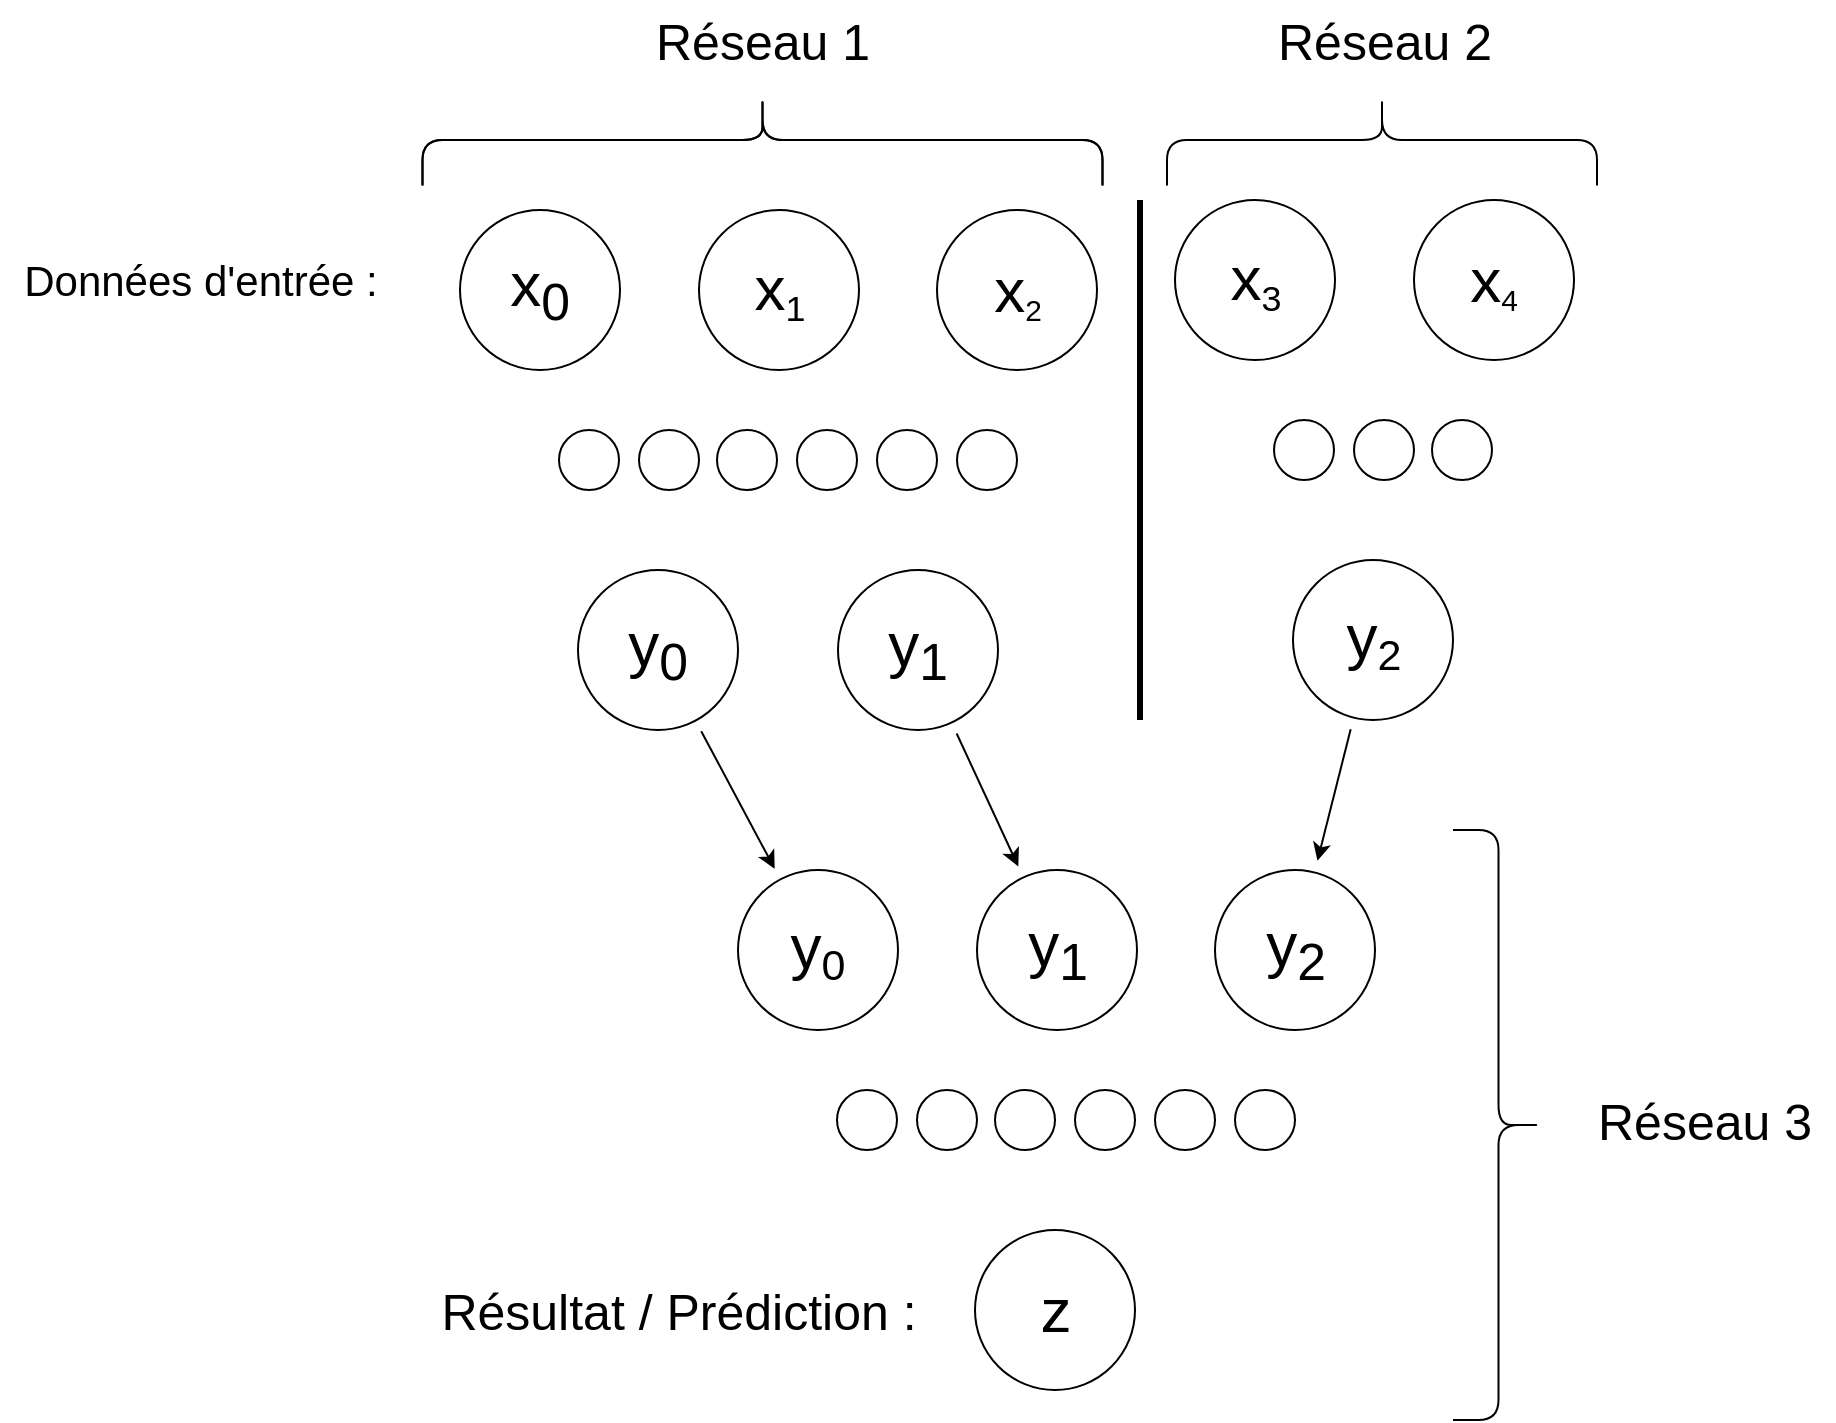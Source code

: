<mxfile version="21.1.7" type="device">
  <diagram name="Page-1" id="eSGPz2PkQ68OlhfAAy5j">
    <mxGraphModel dx="2021" dy="728" grid="1" gridSize="10" guides="1" tooltips="1" connect="1" arrows="1" fold="1" page="1" pageScale="1" pageWidth="827" pageHeight="1169" math="0" shadow="0">
      <root>
        <mxCell id="0" />
        <mxCell id="1" parent="0" />
        <mxCell id="yu2YrN1lCY7kf-JPa3mP-1" value=" &lt;p style=&quot;font-size: 31px;&quot;&gt;x&lt;sub&gt;0&lt;/sub&gt;&lt;/p&gt;" style="ellipse;whiteSpace=wrap;html=1;aspect=fixed;" parent="1" vertex="1">
          <mxGeometry x="170" y="190" width="80" height="80" as="geometry" />
        </mxCell>
        <mxCell id="yu2YrN1lCY7kf-JPa3mP-67" style="rounded=0;orthogonalLoop=1;jettySize=auto;html=1;targetPerimeterSpacing=6;sourcePerimeterSpacing=6;" parent="1" source="yu2YrN1lCY7kf-JPa3mP-3" target="yu2YrN1lCY7kf-JPa3mP-51" edge="1">
          <mxGeometry relative="1" as="geometry" />
        </mxCell>
        <mxCell id="yu2YrN1lCY7kf-JPa3mP-3" value="&lt;font style=&quot;font-size: 31px;&quot;&gt;y&lt;sub&gt;1&lt;/sub&gt;&lt;/font&gt;" style="ellipse;whiteSpace=wrap;html=1;aspect=fixed;" parent="1" vertex="1">
          <mxGeometry x="359" y="370" width="80" height="80" as="geometry" />
        </mxCell>
        <mxCell id="yu2YrN1lCY7kf-JPa3mP-66" style="rounded=0;orthogonalLoop=1;jettySize=auto;html=1;targetPerimeterSpacing=6;sourcePerimeterSpacing=6;" parent="1" source="yu2YrN1lCY7kf-JPa3mP-12" target="yu2YrN1lCY7kf-JPa3mP-42" edge="1">
          <mxGeometry relative="1" as="geometry" />
        </mxCell>
        <mxCell id="yu2YrN1lCY7kf-JPa3mP-12" value="&lt;font style=&quot;font-size: 31px;&quot;&gt;y&lt;sub&gt;0&lt;/sub&gt;&lt;/font&gt;" style="ellipse;whiteSpace=wrap;html=1;aspect=fixed;" parent="1" vertex="1">
          <mxGeometry x="229" y="370" width="80" height="80" as="geometry" />
        </mxCell>
        <mxCell id="yu2YrN1lCY7kf-JPa3mP-20" value="" style="ellipse;whiteSpace=wrap;html=1;aspect=fixed;" parent="1" vertex="1">
          <mxGeometry x="219.5" y="300" width="30" height="30" as="geometry" />
        </mxCell>
        <mxCell id="yu2YrN1lCY7kf-JPa3mP-24" value="" style="ellipse;whiteSpace=wrap;html=1;aspect=fixed;" parent="1" vertex="1">
          <mxGeometry x="259.5" y="300" width="30" height="30" as="geometry" />
        </mxCell>
        <mxCell id="yu2YrN1lCY7kf-JPa3mP-25" value="" style="ellipse;whiteSpace=wrap;html=1;aspect=fixed;" parent="1" vertex="1">
          <mxGeometry x="298.5" y="300" width="30" height="30" as="geometry" />
        </mxCell>
        <mxCell id="yu2YrN1lCY7kf-JPa3mP-26" value="" style="ellipse;whiteSpace=wrap;html=1;aspect=fixed;" parent="1" vertex="1">
          <mxGeometry x="338.5" y="300" width="30" height="30" as="geometry" />
        </mxCell>
        <mxCell id="yu2YrN1lCY7kf-JPa3mP-27" value="" style="ellipse;whiteSpace=wrap;html=1;aspect=fixed;" parent="1" vertex="1">
          <mxGeometry x="378.5" y="300" width="30" height="30" as="geometry" />
        </mxCell>
        <mxCell id="yu2YrN1lCY7kf-JPa3mP-28" value="" style="ellipse;whiteSpace=wrap;html=1;aspect=fixed;" parent="1" vertex="1">
          <mxGeometry x="418.5" y="300" width="30" height="30" as="geometry" />
        </mxCell>
        <mxCell id="yu2YrN1lCY7kf-JPa3mP-29" value=" &lt;p style=&quot;&quot;&gt;&lt;span style=&quot;font-size: 31px;&quot;&gt;x&lt;/span&gt;&lt;span style=&quot;font-size: 21.528px;&quot;&gt;&lt;sub&gt;1&lt;/sub&gt;&lt;/span&gt;&lt;/p&gt;" style="ellipse;whiteSpace=wrap;html=1;aspect=fixed;" parent="1" vertex="1">
          <mxGeometry x="289.5" y="190" width="80" height="80" as="geometry" />
        </mxCell>
        <mxCell id="yu2YrN1lCY7kf-JPa3mP-30" value=" &lt;p style=&quot;&quot;&gt;&lt;span style=&quot;font-size: 31px;&quot;&gt;x&lt;/span&gt;&lt;span style=&quot;font-size: 17.94px;&quot;&gt;&lt;sub&gt;2&lt;/sub&gt;&lt;/span&gt;&lt;/p&gt;" style="ellipse;whiteSpace=wrap;html=1;aspect=fixed;" parent="1" vertex="1">
          <mxGeometry x="408.5" y="190" width="80" height="80" as="geometry" />
        </mxCell>
        <mxCell id="yu2YrN1lCY7kf-JPa3mP-31" value=" &lt;p style=&quot;&quot;&gt;&lt;span style=&quot;font-size: 31px;&quot;&gt;x&lt;/span&gt;&lt;span style=&quot;font-size: 21.528px;&quot;&gt;&lt;sub&gt;3&lt;/sub&gt;&lt;/span&gt;&lt;/p&gt;" style="ellipse;whiteSpace=wrap;html=1;aspect=fixed;" parent="1" vertex="1">
          <mxGeometry x="527.5" y="185" width="80" height="80" as="geometry" />
        </mxCell>
        <mxCell id="yu2YrN1lCY7kf-JPa3mP-68" style="rounded=0;orthogonalLoop=1;jettySize=auto;html=1;targetPerimeterSpacing=6;sourcePerimeterSpacing=6;" parent="1" source="yu2YrN1lCY7kf-JPa3mP-33" target="yu2YrN1lCY7kf-JPa3mP-52" edge="1">
          <mxGeometry relative="1" as="geometry" />
        </mxCell>
        <mxCell id="yu2YrN1lCY7kf-JPa3mP-33" value="&lt;font style=&quot;font-size: 31px;&quot;&gt;y&lt;/font&gt;&lt;font style=&quot;font-size: 25.833px;&quot;&gt;&lt;sub&gt;2&lt;/sub&gt;&lt;/font&gt;" style="ellipse;whiteSpace=wrap;html=1;aspect=fixed;" parent="1" vertex="1">
          <mxGeometry x="586.5" y="365" width="80" height="80" as="geometry" />
        </mxCell>
        <mxCell id="yu2YrN1lCY7kf-JPa3mP-34" value="" style="ellipse;whiteSpace=wrap;html=1;aspect=fixed;" parent="1" vertex="1">
          <mxGeometry x="577" y="295" width="30" height="30" as="geometry" />
        </mxCell>
        <mxCell id="yu2YrN1lCY7kf-JPa3mP-35" value="" style="ellipse;whiteSpace=wrap;html=1;aspect=fixed;" parent="1" vertex="1">
          <mxGeometry x="617" y="295" width="30" height="30" as="geometry" />
        </mxCell>
        <mxCell id="yu2YrN1lCY7kf-JPa3mP-36" value="" style="ellipse;whiteSpace=wrap;html=1;aspect=fixed;" parent="1" vertex="1">
          <mxGeometry x="656" y="295" width="30" height="30" as="geometry" />
        </mxCell>
        <mxCell id="yu2YrN1lCY7kf-JPa3mP-40" value=" &lt;p style=&quot;&quot;&gt;&lt;span style=&quot;font-size: 31px;&quot;&gt;x&lt;/span&gt;&lt;span style=&quot;font-size: 17.94px;&quot;&gt;&lt;sub&gt;4&lt;/sub&gt;&lt;/span&gt;&lt;/p&gt;" style="ellipse;whiteSpace=wrap;html=1;aspect=fixed;" parent="1" vertex="1">
          <mxGeometry x="647" y="185" width="80" height="80" as="geometry" />
        </mxCell>
        <mxCell id="yu2YrN1lCY7kf-JPa3mP-42" value=" &lt;p style=&quot;&quot;&gt;&lt;sub style=&quot;&quot;&gt;&lt;span style=&quot;font-size: 31px;&quot;&gt;y&lt;/span&gt;&lt;span style=&quot;font-size: 25.833px;&quot;&gt;&lt;sub&gt;0&lt;/sub&gt;&lt;/span&gt;&lt;/sub&gt;&lt;/p&gt;" style="ellipse;whiteSpace=wrap;html=1;aspect=fixed;" parent="1" vertex="1">
          <mxGeometry x="309" y="520" width="80" height="80" as="geometry" />
        </mxCell>
        <mxCell id="yu2YrN1lCY7kf-JPa3mP-44" value="&lt;span style=&quot;font-size: 31px;&quot;&gt;z&lt;/span&gt;" style="ellipse;whiteSpace=wrap;html=1;aspect=fixed;" parent="1" vertex="1">
          <mxGeometry x="427.5" y="700" width="80" height="80" as="geometry" />
        </mxCell>
        <mxCell id="yu2YrN1lCY7kf-JPa3mP-45" value="" style="ellipse;whiteSpace=wrap;html=1;aspect=fixed;" parent="1" vertex="1">
          <mxGeometry x="358.5" y="630" width="30" height="30" as="geometry" />
        </mxCell>
        <mxCell id="yu2YrN1lCY7kf-JPa3mP-46" value="" style="ellipse;whiteSpace=wrap;html=1;aspect=fixed;" parent="1" vertex="1">
          <mxGeometry x="398.5" y="630" width="30" height="30" as="geometry" />
        </mxCell>
        <mxCell id="yu2YrN1lCY7kf-JPa3mP-47" value="" style="ellipse;whiteSpace=wrap;html=1;aspect=fixed;" parent="1" vertex="1">
          <mxGeometry x="437.5" y="630" width="30" height="30" as="geometry" />
        </mxCell>
        <mxCell id="yu2YrN1lCY7kf-JPa3mP-48" value="" style="ellipse;whiteSpace=wrap;html=1;aspect=fixed;" parent="1" vertex="1">
          <mxGeometry x="477.5" y="630" width="30" height="30" as="geometry" />
        </mxCell>
        <mxCell id="yu2YrN1lCY7kf-JPa3mP-49" value="" style="ellipse;whiteSpace=wrap;html=1;aspect=fixed;" parent="1" vertex="1">
          <mxGeometry x="517.5" y="630" width="30" height="30" as="geometry" />
        </mxCell>
        <mxCell id="yu2YrN1lCY7kf-JPa3mP-50" value="" style="ellipse;whiteSpace=wrap;html=1;aspect=fixed;" parent="1" vertex="1">
          <mxGeometry x="557.5" y="630" width="30" height="30" as="geometry" />
        </mxCell>
        <mxCell id="yu2YrN1lCY7kf-JPa3mP-51" value=" &lt;p style=&quot;&quot;&gt;&lt;span style=&quot;font-size: 31px;&quot;&gt;y&lt;sub&gt;1&lt;/sub&gt;&lt;/span&gt;&lt;/p&gt;" style="ellipse;whiteSpace=wrap;html=1;aspect=fixed;" parent="1" vertex="1">
          <mxGeometry x="428.5" y="520" width="80" height="80" as="geometry" />
        </mxCell>
        <mxCell id="yu2YrN1lCY7kf-JPa3mP-52" value=" &lt;p style=&quot;&quot;&gt;&lt;span style=&quot;font-size: 31px;&quot;&gt;y&lt;sub&gt;2&lt;/sub&gt;&lt;/span&gt;&lt;/p&gt;" style="ellipse;whiteSpace=wrap;html=1;aspect=fixed;" parent="1" vertex="1">
          <mxGeometry x="547.5" y="520" width="80" height="80" as="geometry" />
        </mxCell>
        <mxCell id="yu2YrN1lCY7kf-JPa3mP-54" value="" style="endArrow=none;html=1;rounded=0;strokeWidth=3;" parent="1" edge="1">
          <mxGeometry width="50" height="50" relative="1" as="geometry">
            <mxPoint x="510" y="445" as="sourcePoint" />
            <mxPoint x="510" y="185" as="targetPoint" />
          </mxGeometry>
        </mxCell>
        <mxCell id="yu2YrN1lCY7kf-JPa3mP-58" value="" style="shape=curlyBracket;whiteSpace=wrap;html=1;rounded=1;labelPosition=left;verticalLabelPosition=middle;align=right;verticalAlign=middle;rotation=90;" parent="1" vertex="1">
          <mxGeometry x="298.5" y="-15" width="45.5" height="340" as="geometry" />
        </mxCell>
        <mxCell id="yu2YrN1lCY7kf-JPa3mP-59" value="&lt;font style=&quot;font-size: 25px;&quot;&gt;Réseau 1&lt;/font&gt;" style="text;html=1;align=center;verticalAlign=middle;resizable=0;points=[];autosize=1;strokeColor=none;fillColor=none;" parent="1" vertex="1">
          <mxGeometry x="256.25" y="85" width="130" height="40" as="geometry" />
        </mxCell>
        <mxCell id="yu2YrN1lCY7kf-JPa3mP-61" value="" style="shape=curlyBracket;whiteSpace=wrap;html=1;rounded=1;labelPosition=left;verticalLabelPosition=middle;align=right;verticalAlign=middle;rotation=90;" parent="1" vertex="1">
          <mxGeometry x="298.5" y="-15" width="45.5" height="340" as="geometry" />
        </mxCell>
        <mxCell id="yu2YrN1lCY7kf-JPa3mP-62" value="&lt;font style=&quot;font-size: 25px;&quot;&gt;Réseau 2&lt;/font&gt;" style="text;html=1;align=center;verticalAlign=middle;resizable=0;points=[];autosize=1;strokeColor=none;fillColor=none;" parent="1" vertex="1">
          <mxGeometry x="567" y="85" width="130" height="40" as="geometry" />
        </mxCell>
        <mxCell id="yu2YrN1lCY7kf-JPa3mP-63" value="" style="shape=curlyBracket;whiteSpace=wrap;html=1;rounded=1;labelPosition=left;verticalLabelPosition=middle;align=right;verticalAlign=middle;rotation=-180;" parent="1" vertex="1">
          <mxGeometry x="666.5" y="500" width="45.5" height="295" as="geometry" />
        </mxCell>
        <mxCell id="yu2YrN1lCY7kf-JPa3mP-64" value="&lt;font style=&quot;font-size: 25px;&quot;&gt;Réseau 3&lt;/font&gt;" style="text;html=1;align=center;verticalAlign=middle;resizable=0;points=[];autosize=1;strokeColor=none;fillColor=none;" parent="1" vertex="1">
          <mxGeometry x="727" y="625" width="130" height="40" as="geometry" />
        </mxCell>
        <mxCell id="yu2YrN1lCY7kf-JPa3mP-65" value="" style="shape=curlyBracket;whiteSpace=wrap;html=1;rounded=1;labelPosition=left;verticalLabelPosition=middle;align=right;verticalAlign=middle;rotation=90;" parent="1" vertex="1">
          <mxGeometry x="608.25" y="47.5" width="45.5" height="215" as="geometry" />
        </mxCell>
        <mxCell id="yu2YrN1lCY7kf-JPa3mP-69" value="&lt;font style=&quot;font-size: 25px;&quot;&gt;Résultat / Prédiction :&lt;/font&gt;" style="text;html=1;align=center;verticalAlign=middle;resizable=0;points=[];autosize=1;strokeColor=none;fillColor=none;" parent="1" vertex="1">
          <mxGeometry x="148.5" y="720" width="260" height="40" as="geometry" />
        </mxCell>
        <mxCell id="yu2YrN1lCY7kf-JPa3mP-70" value="&lt;font style=&quot;font-size: 21px;&quot;&gt;Données d&#39;entrée :&lt;/font&gt;" style="text;html=1;align=center;verticalAlign=middle;resizable=0;points=[];autosize=1;strokeColor=none;fillColor=none;" parent="1" vertex="1">
          <mxGeometry x="-60" y="205" width="200" height="40" as="geometry" />
        </mxCell>
      </root>
    </mxGraphModel>
  </diagram>
</mxfile>
